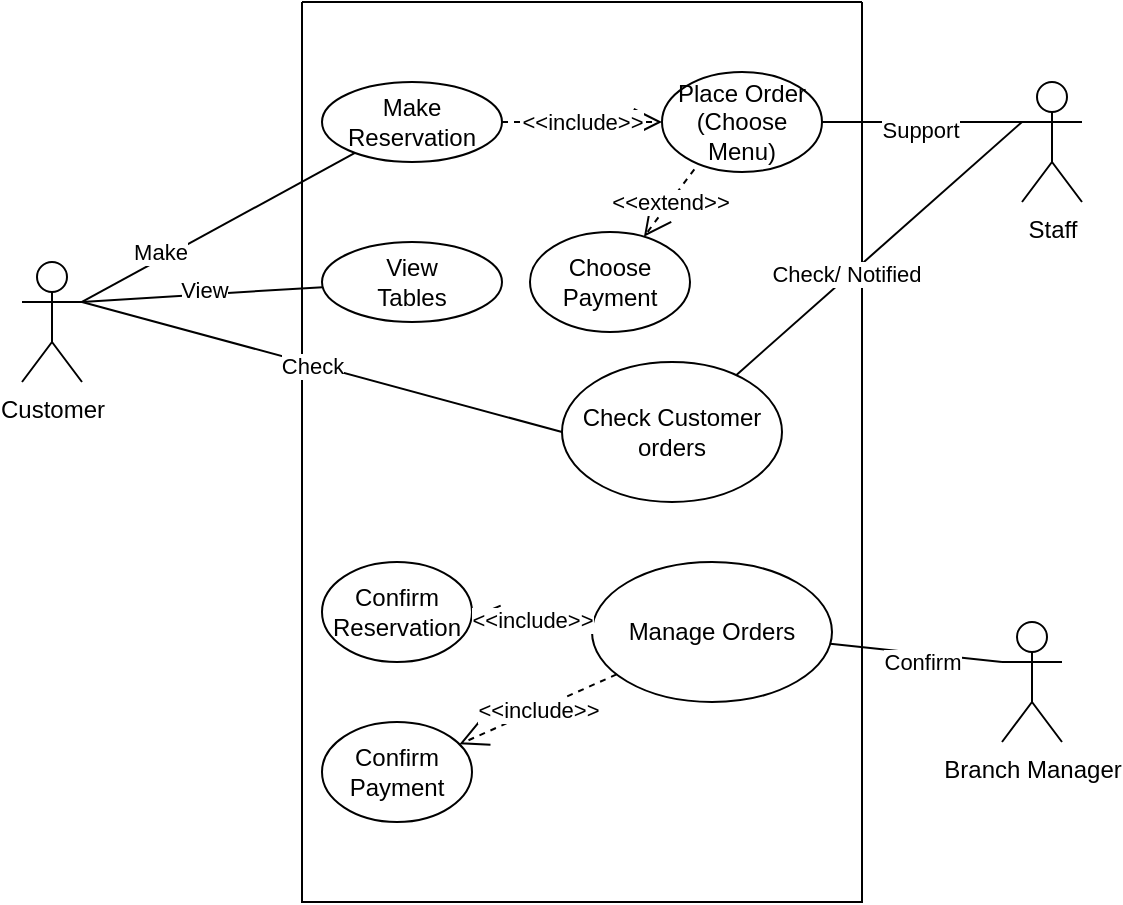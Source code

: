 <mxfile version="24.8.0">
  <diagram name="Trang-1" id="4Bfgcx0LbgKjqhHBHOoF">
    <mxGraphModel dx="637" dy="352" grid="1" gridSize="10" guides="1" tooltips="1" connect="1" arrows="1" fold="1" page="1" pageScale="1" pageWidth="827" pageHeight="1169" math="0" shadow="0">
      <root>
        <mxCell id="0" />
        <mxCell id="1" parent="0" />
        <mxCell id="AREzI05mvqEI8ah1gq5N-1" value="Customer" style="shape=umlActor;verticalLabelPosition=bottom;verticalAlign=top;html=1;outlineConnect=0;" vertex="1" parent="1">
          <mxGeometry x="160" y="130" width="30" height="60" as="geometry" />
        </mxCell>
        <mxCell id="AREzI05mvqEI8ah1gq5N-2" value="Branch Manager" style="shape=umlActor;verticalLabelPosition=bottom;verticalAlign=top;html=1;outlineConnect=0;" vertex="1" parent="1">
          <mxGeometry x="650" y="310" width="30" height="60" as="geometry" />
        </mxCell>
        <mxCell id="AREzI05mvqEI8ah1gq5N-3" value="Staff" style="shape=umlActor;verticalLabelPosition=bottom;verticalAlign=top;html=1;outlineConnect=0;" vertex="1" parent="1">
          <mxGeometry x="660" y="40" width="30" height="60" as="geometry" />
        </mxCell>
        <mxCell id="AREzI05mvqEI8ah1gq5N-8" value="" style="swimlane;startSize=0;" vertex="1" parent="1">
          <mxGeometry x="300" width="280" height="450" as="geometry">
            <mxRectangle x="280" y="10" width="50" height="40" as="alternateBounds" />
          </mxGeometry>
        </mxCell>
        <mxCell id="AREzI05mvqEI8ah1gq5N-9" value="Make Reservation" style="ellipse;whiteSpace=wrap;html=1;" vertex="1" parent="AREzI05mvqEI8ah1gq5N-8">
          <mxGeometry x="10" y="40" width="90" height="40" as="geometry" />
        </mxCell>
        <mxCell id="AREzI05mvqEI8ah1gq5N-10" value="Choose Payment" style="ellipse;whiteSpace=wrap;html=1;" vertex="1" parent="AREzI05mvqEI8ah1gq5N-8">
          <mxGeometry x="114" y="115" width="80" height="50" as="geometry" />
        </mxCell>
        <mxCell id="AREzI05mvqEI8ah1gq5N-11" value="Confirm Reservation" style="ellipse;whiteSpace=wrap;html=1;" vertex="1" parent="AREzI05mvqEI8ah1gq5N-8">
          <mxGeometry x="10" y="280" width="75" height="50" as="geometry" />
        </mxCell>
        <mxCell id="AREzI05mvqEI8ah1gq5N-12" value="Manage Orders" style="ellipse;whiteSpace=wrap;html=1;" vertex="1" parent="AREzI05mvqEI8ah1gq5N-8">
          <mxGeometry x="145" y="280" width="120" height="70" as="geometry" />
        </mxCell>
        <mxCell id="AREzI05mvqEI8ah1gq5N-20" value="Place Order (Choose Menu)" style="ellipse;whiteSpace=wrap;html=1;" vertex="1" parent="AREzI05mvqEI8ah1gq5N-8">
          <mxGeometry x="180" y="35" width="80" height="50" as="geometry" />
        </mxCell>
        <mxCell id="AREzI05mvqEI8ah1gq5N-21" value="&amp;lt;&amp;lt;include&amp;gt;&amp;gt;" style="endArrow=open;endSize=12;dashed=1;html=1;rounded=0;exitX=1;exitY=0.5;exitDx=0;exitDy=0;entryX=0;entryY=0.5;entryDx=0;entryDy=0;" edge="1" parent="AREzI05mvqEI8ah1gq5N-8" source="AREzI05mvqEI8ah1gq5N-9" target="AREzI05mvqEI8ah1gq5N-20">
          <mxGeometry width="160" relative="1" as="geometry">
            <mxPoint x="150" y="350" as="sourcePoint" />
            <mxPoint x="150" y="300" as="targetPoint" />
            <Array as="points" />
          </mxGeometry>
        </mxCell>
        <mxCell id="AREzI05mvqEI8ah1gq5N-22" value="&amp;lt;&amp;lt;extend&amp;gt;&amp;gt;" style="endArrow=open;endSize=12;dashed=1;html=1;rounded=0;exitX=0.202;exitY=0.973;exitDx=0;exitDy=0;exitPerimeter=0;" edge="1" parent="AREzI05mvqEI8ah1gq5N-8" source="AREzI05mvqEI8ah1gq5N-20" target="AREzI05mvqEI8ah1gq5N-10">
          <mxGeometry width="160" relative="1" as="geometry">
            <mxPoint x="134" y="65" as="sourcePoint" />
            <mxPoint x="200" y="65" as="targetPoint" />
            <Array as="points" />
          </mxGeometry>
        </mxCell>
        <mxCell id="AREzI05mvqEI8ah1gq5N-23" value="Confirm Payment" style="ellipse;whiteSpace=wrap;html=1;" vertex="1" parent="AREzI05mvqEI8ah1gq5N-8">
          <mxGeometry x="10" y="360" width="75" height="50" as="geometry" />
        </mxCell>
        <mxCell id="AREzI05mvqEI8ah1gq5N-24" value="&amp;lt;&amp;lt;include&amp;gt;&amp;gt;" style="endArrow=open;endSize=12;dashed=1;html=1;rounded=0;" edge="1" parent="AREzI05mvqEI8ah1gq5N-8" source="AREzI05mvqEI8ah1gq5N-12" target="AREzI05mvqEI8ah1gq5N-23">
          <mxGeometry width="160" relative="1" as="geometry">
            <mxPoint x="107" y="184" as="sourcePoint" />
            <mxPoint x="187" y="220" as="targetPoint" />
            <Array as="points" />
          </mxGeometry>
        </mxCell>
        <mxCell id="AREzI05mvqEI8ah1gq5N-25" value="&amp;lt;&amp;lt;include&amp;gt;&amp;gt;" style="endArrow=open;endSize=12;dashed=1;html=1;rounded=0;" edge="1" parent="AREzI05mvqEI8ah1gq5N-8" source="AREzI05mvqEI8ah1gq5N-12" target="AREzI05mvqEI8ah1gq5N-11">
          <mxGeometry width="160" relative="1" as="geometry">
            <mxPoint x="120" y="170" as="sourcePoint" />
            <mxPoint x="210" y="165" as="targetPoint" />
            <Array as="points" />
          </mxGeometry>
        </mxCell>
        <mxCell id="AREzI05mvqEI8ah1gq5N-26" value="View&lt;div&gt;Tables&lt;/div&gt;" style="ellipse;whiteSpace=wrap;html=1;" vertex="1" parent="AREzI05mvqEI8ah1gq5N-8">
          <mxGeometry x="10" y="120" width="90" height="40" as="geometry" />
        </mxCell>
        <mxCell id="AREzI05mvqEI8ah1gq5N-34" value="Check Customer orders" style="ellipse;whiteSpace=wrap;html=1;" vertex="1" parent="AREzI05mvqEI8ah1gq5N-8">
          <mxGeometry x="130" y="180" width="110" height="70" as="geometry" />
        </mxCell>
        <mxCell id="AREzI05mvqEI8ah1gq5N-18" value="" style="endArrow=none;html=1;rounded=0;exitX=1;exitY=0.333;exitDx=0;exitDy=0;exitPerimeter=0;" edge="1" parent="1" source="AREzI05mvqEI8ah1gq5N-1" target="AREzI05mvqEI8ah1gq5N-9">
          <mxGeometry width="50" height="50" relative="1" as="geometry">
            <mxPoint x="220" y="160" as="sourcePoint" />
            <mxPoint x="430" y="200" as="targetPoint" />
            <Array as="points" />
          </mxGeometry>
        </mxCell>
        <mxCell id="AREzI05mvqEI8ah1gq5N-19" value="Make" style="edgeLabel;html=1;align=center;verticalAlign=middle;resizable=0;points=[];" vertex="1" connectable="0" parent="AREzI05mvqEI8ah1gq5N-18">
          <mxGeometry x="0.001" y="3" relative="1" as="geometry">
            <mxPoint x="-28" y="15" as="offset" />
          </mxGeometry>
        </mxCell>
        <mxCell id="AREzI05mvqEI8ah1gq5N-28" value="" style="endArrow=none;html=1;rounded=0;entryX=1;entryY=0.333;entryDx=0;entryDy=0;entryPerimeter=0;" edge="1" parent="1" source="AREzI05mvqEI8ah1gq5N-26" target="AREzI05mvqEI8ah1gq5N-1">
          <mxGeometry width="50" height="50" relative="1" as="geometry">
            <mxPoint x="420" y="250" as="sourcePoint" />
            <mxPoint x="470" y="200" as="targetPoint" />
          </mxGeometry>
        </mxCell>
        <mxCell id="AREzI05mvqEI8ah1gq5N-29" value="View" style="edgeLabel;html=1;align=center;verticalAlign=middle;resizable=0;points=[];" vertex="1" connectable="0" parent="AREzI05mvqEI8ah1gq5N-28">
          <mxGeometry x="-0.012" y="-2" relative="1" as="geometry">
            <mxPoint as="offset" />
          </mxGeometry>
        </mxCell>
        <mxCell id="AREzI05mvqEI8ah1gq5N-32" value="" style="endArrow=none;html=1;rounded=0;entryX=0;entryY=0.333;entryDx=0;entryDy=0;entryPerimeter=0;" edge="1" parent="1" source="AREzI05mvqEI8ah1gq5N-12" target="AREzI05mvqEI8ah1gq5N-2">
          <mxGeometry width="50" height="50" relative="1" as="geometry">
            <mxPoint x="420" y="330" as="sourcePoint" />
            <mxPoint x="470" y="280" as="targetPoint" />
          </mxGeometry>
        </mxCell>
        <mxCell id="AREzI05mvqEI8ah1gq5N-33" value="Confirm" style="edgeLabel;html=1;align=center;verticalAlign=middle;resizable=0;points=[];" vertex="1" connectable="0" parent="AREzI05mvqEI8ah1gq5N-32">
          <mxGeometry x="-0.08" y="3" relative="1" as="geometry">
            <mxPoint x="6" y="8" as="offset" />
          </mxGeometry>
        </mxCell>
        <mxCell id="AREzI05mvqEI8ah1gq5N-36" value="" style="endArrow=none;html=1;rounded=0;entryX=0;entryY=0.333;entryDx=0;entryDy=0;entryPerimeter=0;" edge="1" parent="1" source="AREzI05mvqEI8ah1gq5N-34" target="AREzI05mvqEI8ah1gq5N-3">
          <mxGeometry width="50" height="50" relative="1" as="geometry">
            <mxPoint x="420" y="410" as="sourcePoint" />
            <mxPoint x="470" y="360" as="targetPoint" />
          </mxGeometry>
        </mxCell>
        <mxCell id="AREzI05mvqEI8ah1gq5N-37" value="Check/ Notified" style="edgeLabel;html=1;align=center;verticalAlign=middle;resizable=0;points=[];" vertex="1" connectable="0" parent="AREzI05mvqEI8ah1gq5N-36">
          <mxGeometry x="-0.222" y="2" relative="1" as="geometry">
            <mxPoint as="offset" />
          </mxGeometry>
        </mxCell>
        <mxCell id="AREzI05mvqEI8ah1gq5N-38" value="" style="endArrow=none;html=1;rounded=0;exitX=1;exitY=0.5;exitDx=0;exitDy=0;entryX=0;entryY=0.333;entryDx=0;entryDy=0;entryPerimeter=0;" edge="1" parent="1" source="AREzI05mvqEI8ah1gq5N-20" target="AREzI05mvqEI8ah1gq5N-3">
          <mxGeometry width="50" height="50" relative="1" as="geometry">
            <mxPoint x="420" y="410" as="sourcePoint" />
            <mxPoint x="670" y="280" as="targetPoint" />
          </mxGeometry>
        </mxCell>
        <mxCell id="AREzI05mvqEI8ah1gq5N-39" value="Support" style="edgeLabel;html=1;align=center;verticalAlign=middle;resizable=0;points=[];" vertex="1" connectable="0" parent="AREzI05mvqEI8ah1gq5N-38">
          <mxGeometry x="-0.035" y="-4" relative="1" as="geometry">
            <mxPoint as="offset" />
          </mxGeometry>
        </mxCell>
        <mxCell id="AREzI05mvqEI8ah1gq5N-40" value="" style="endArrow=none;html=1;rounded=0;entryX=1;entryY=0.333;entryDx=0;entryDy=0;entryPerimeter=0;exitX=0;exitY=0.5;exitDx=0;exitDy=0;" edge="1" parent="1" source="AREzI05mvqEI8ah1gq5N-34" target="AREzI05mvqEI8ah1gq5N-1">
          <mxGeometry width="50" height="50" relative="1" as="geometry">
            <mxPoint x="540" y="290" as="sourcePoint" />
            <mxPoint x="590" y="240" as="targetPoint" />
          </mxGeometry>
        </mxCell>
        <mxCell id="AREzI05mvqEI8ah1gq5N-41" value="Check" style="edgeLabel;html=1;align=center;verticalAlign=middle;resizable=0;points=[];" vertex="1" connectable="0" parent="AREzI05mvqEI8ah1gq5N-40">
          <mxGeometry x="0.046" y="1" relative="1" as="geometry">
            <mxPoint as="offset" />
          </mxGeometry>
        </mxCell>
      </root>
    </mxGraphModel>
  </diagram>
</mxfile>
